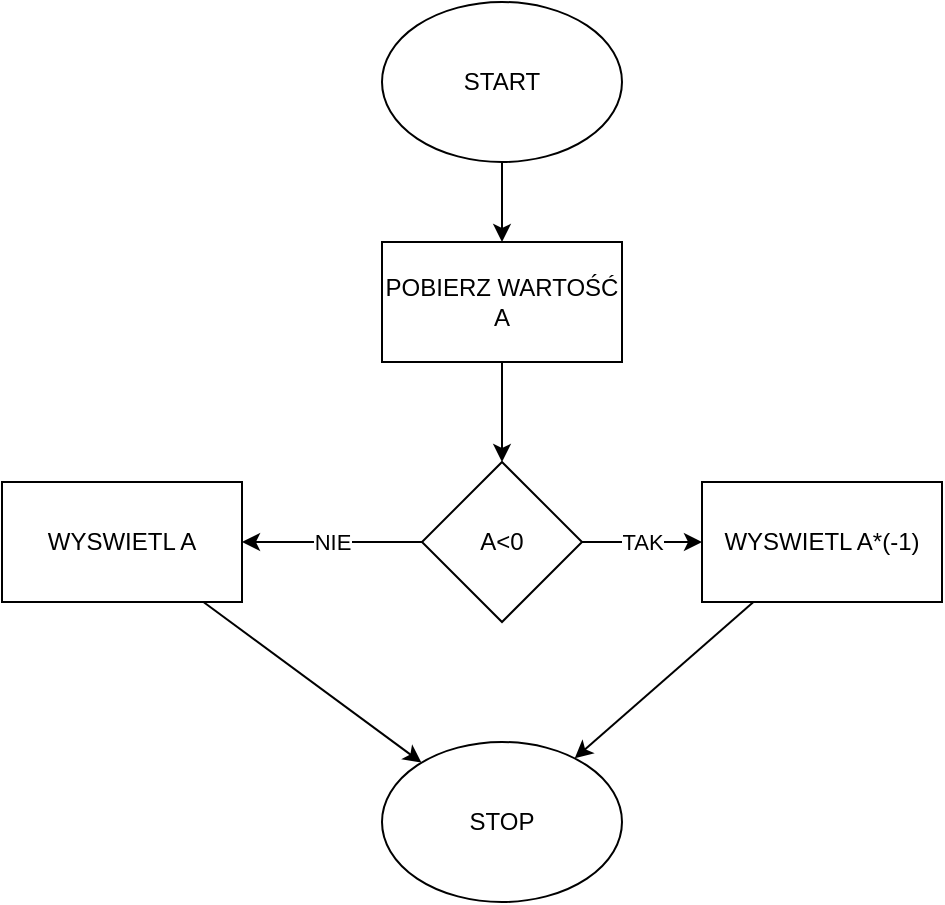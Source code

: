 <mxfile version="20.8.20" type="github">
  <diagram id="C5RBs43oDa-KdzZeNtuy" name="Page-1">
    <mxGraphModel dx="1434" dy="796" grid="1" gridSize="10" guides="1" tooltips="1" connect="1" arrows="1" fold="1" page="1" pageScale="1" pageWidth="827" pageHeight="1169" math="0" shadow="0">
      <root>
        <mxCell id="WIyWlLk6GJQsqaUBKTNV-0" />
        <mxCell id="WIyWlLk6GJQsqaUBKTNV-1" parent="WIyWlLk6GJQsqaUBKTNV-0" />
        <mxCell id="VLjgrFqwBtLTUm6qEqMQ-0" value="START" style="ellipse;whiteSpace=wrap;html=1;" vertex="1" parent="WIyWlLk6GJQsqaUBKTNV-1">
          <mxGeometry x="310" y="150" width="120" height="80" as="geometry" />
        </mxCell>
        <mxCell id="VLjgrFqwBtLTUm6qEqMQ-1" value="POBIERZ WARTOŚĆ A" style="rounded=0;whiteSpace=wrap;html=1;" vertex="1" parent="WIyWlLk6GJQsqaUBKTNV-1">
          <mxGeometry x="310" y="270" width="120" height="60" as="geometry" />
        </mxCell>
        <mxCell id="VLjgrFqwBtLTUm6qEqMQ-19" value="TAK" style="edgeStyle=orthogonalEdgeStyle;rounded=0;orthogonalLoop=1;jettySize=auto;html=1;" edge="1" parent="WIyWlLk6GJQsqaUBKTNV-1" source="VLjgrFqwBtLTUm6qEqMQ-17" target="VLjgrFqwBtLTUm6qEqMQ-18">
          <mxGeometry relative="1" as="geometry" />
        </mxCell>
        <mxCell id="VLjgrFqwBtLTUm6qEqMQ-17" value="A&amp;lt;0" style="rhombus;whiteSpace=wrap;html=1;rounded=0;" vertex="1" parent="WIyWlLk6GJQsqaUBKTNV-1">
          <mxGeometry x="330" y="380" width="80" height="80" as="geometry" />
        </mxCell>
        <mxCell id="VLjgrFqwBtLTUm6qEqMQ-18" value="WYSWIETL A*(-1)" style="whiteSpace=wrap;html=1;rounded=0;" vertex="1" parent="WIyWlLk6GJQsqaUBKTNV-1">
          <mxGeometry x="470" y="390" width="120" height="60" as="geometry" />
        </mxCell>
        <mxCell id="VLjgrFqwBtLTUm6qEqMQ-20" value="WYSWIETL A" style="whiteSpace=wrap;html=1;rounded=0;" vertex="1" parent="WIyWlLk6GJQsqaUBKTNV-1">
          <mxGeometry x="120" y="390" width="120" height="60" as="geometry" />
        </mxCell>
        <mxCell id="VLjgrFqwBtLTUm6qEqMQ-21" value="NIE" style="endArrow=classic;html=1;rounded=0;" edge="1" parent="WIyWlLk6GJQsqaUBKTNV-1" source="VLjgrFqwBtLTUm6qEqMQ-17" target="VLjgrFqwBtLTUm6qEqMQ-20">
          <mxGeometry relative="1" as="geometry">
            <mxPoint x="320" y="440" as="sourcePoint" />
            <mxPoint x="460" y="400" as="targetPoint" />
            <Array as="points">
              <mxPoint x="320" y="420" />
            </Array>
          </mxGeometry>
        </mxCell>
        <mxCell id="VLjgrFqwBtLTUm6qEqMQ-22" value="NIE" style="edgeLabel;resizable=0;html=1;align=center;verticalAlign=middle;" connectable="0" vertex="1" parent="VLjgrFqwBtLTUm6qEqMQ-21">
          <mxGeometry relative="1" as="geometry" />
        </mxCell>
        <mxCell id="VLjgrFqwBtLTUm6qEqMQ-28" value="" style="endArrow=classic;html=1;rounded=0;" edge="1" parent="WIyWlLk6GJQsqaUBKTNV-1" source="VLjgrFqwBtLTUm6qEqMQ-1" target="VLjgrFqwBtLTUm6qEqMQ-17">
          <mxGeometry relative="1" as="geometry">
            <mxPoint x="350" y="350" as="sourcePoint" />
            <mxPoint x="450" y="350" as="targetPoint" />
          </mxGeometry>
        </mxCell>
        <mxCell id="VLjgrFqwBtLTUm6qEqMQ-31" value="" style="endArrow=classic;html=1;rounded=0;" edge="1" parent="WIyWlLk6GJQsqaUBKTNV-1" source="VLjgrFqwBtLTUm6qEqMQ-0" target="VLjgrFqwBtLTUm6qEqMQ-1">
          <mxGeometry relative="1" as="geometry">
            <mxPoint x="370" y="240" as="sourcePoint" />
            <mxPoint x="369.5" y="270" as="targetPoint" />
          </mxGeometry>
        </mxCell>
        <mxCell id="VLjgrFqwBtLTUm6qEqMQ-33" value="STOP" style="ellipse;whiteSpace=wrap;html=1;" vertex="1" parent="WIyWlLk6GJQsqaUBKTNV-1">
          <mxGeometry x="310" y="520" width="120" height="80" as="geometry" />
        </mxCell>
        <mxCell id="VLjgrFqwBtLTUm6qEqMQ-34" value="" style="endArrow=classic;html=1;rounded=0;" edge="1" parent="WIyWlLk6GJQsqaUBKTNV-1" source="VLjgrFqwBtLTUm6qEqMQ-20" target="VLjgrFqwBtLTUm6qEqMQ-33">
          <mxGeometry relative="1" as="geometry">
            <mxPoint x="190" y="400" as="sourcePoint" />
            <mxPoint x="290" y="400" as="targetPoint" />
          </mxGeometry>
        </mxCell>
        <mxCell id="VLjgrFqwBtLTUm6qEqMQ-36" value="" style="endArrow=classic;html=1;rounded=0;" edge="1" parent="WIyWlLk6GJQsqaUBKTNV-1" source="VLjgrFqwBtLTUm6qEqMQ-18" target="VLjgrFqwBtLTUm6qEqMQ-33">
          <mxGeometry relative="1" as="geometry">
            <mxPoint x="500" y="520" as="sourcePoint" />
            <mxPoint x="340" y="540" as="targetPoint" />
          </mxGeometry>
        </mxCell>
      </root>
    </mxGraphModel>
  </diagram>
</mxfile>
